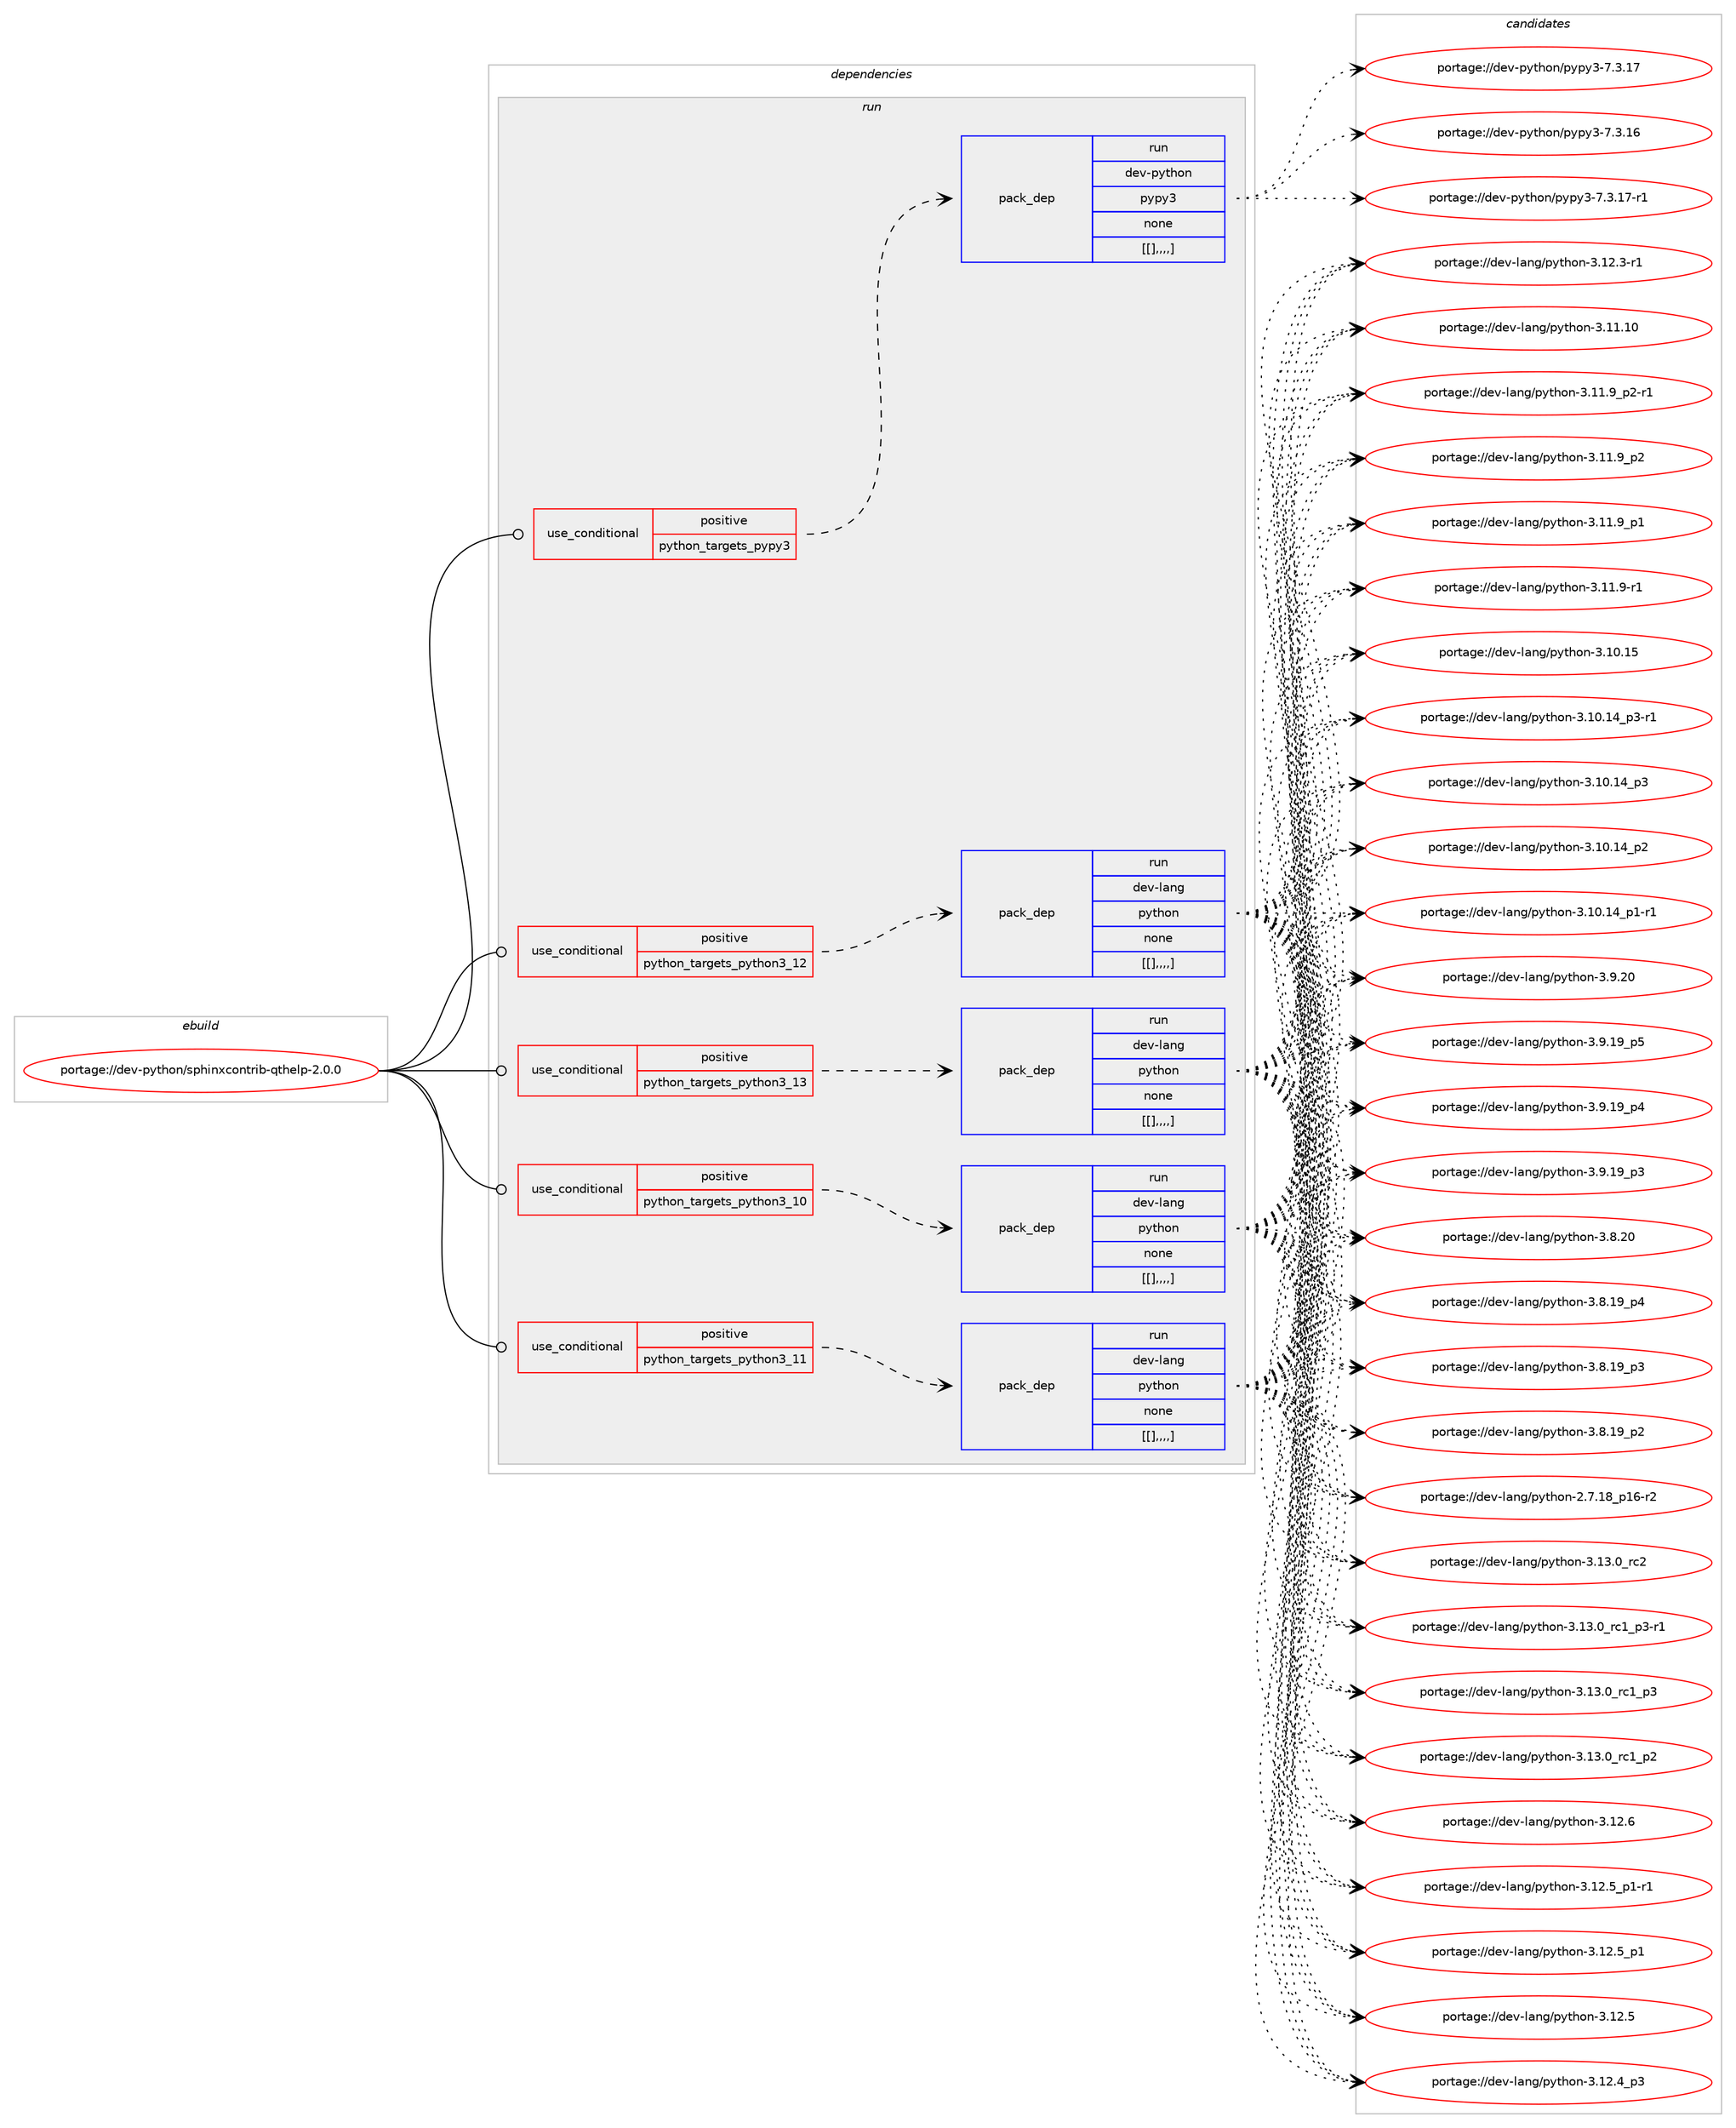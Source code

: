 digraph prolog {

# *************
# Graph options
# *************

newrank=true;
concentrate=true;
compound=true;
graph [rankdir=LR,fontname=Helvetica,fontsize=10,ranksep=1.5];#, ranksep=2.5, nodesep=0.2];
edge  [arrowhead=vee];
node  [fontname=Helvetica,fontsize=10];

# **********
# The ebuild
# **********

subgraph cluster_leftcol {
color=gray;
label=<<i>ebuild</i>>;
id [label="portage://dev-python/sphinxcontrib-qthelp-2.0.0", color=red, width=4, href="../dev-python/sphinxcontrib-qthelp-2.0.0.svg"];
}

# ****************
# The dependencies
# ****************

subgraph cluster_midcol {
color=gray;
label=<<i>dependencies</i>>;
subgraph cluster_compile {
fillcolor="#eeeeee";
style=filled;
label=<<i>compile</i>>;
}
subgraph cluster_compileandrun {
fillcolor="#eeeeee";
style=filled;
label=<<i>compile and run</i>>;
}
subgraph cluster_run {
fillcolor="#eeeeee";
style=filled;
label=<<i>run</i>>;
subgraph cond40964 {
dependency166387 [label=<<TABLE BORDER="0" CELLBORDER="1" CELLSPACING="0" CELLPADDING="4"><TR><TD ROWSPAN="3" CELLPADDING="10">use_conditional</TD></TR><TR><TD>positive</TD></TR><TR><TD>python_targets_pypy3</TD></TR></TABLE>>, shape=none, color=red];
subgraph pack124162 {
dependency166388 [label=<<TABLE BORDER="0" CELLBORDER="1" CELLSPACING="0" CELLPADDING="4" WIDTH="220"><TR><TD ROWSPAN="6" CELLPADDING="30">pack_dep</TD></TR><TR><TD WIDTH="110">run</TD></TR><TR><TD>dev-python</TD></TR><TR><TD>pypy3</TD></TR><TR><TD>none</TD></TR><TR><TD>[[],,,,]</TD></TR></TABLE>>, shape=none, color=blue];
}
dependency166387:e -> dependency166388:w [weight=20,style="dashed",arrowhead="vee"];
}
id:e -> dependency166387:w [weight=20,style="solid",arrowhead="odot"];
subgraph cond40965 {
dependency166389 [label=<<TABLE BORDER="0" CELLBORDER="1" CELLSPACING="0" CELLPADDING="4"><TR><TD ROWSPAN="3" CELLPADDING="10">use_conditional</TD></TR><TR><TD>positive</TD></TR><TR><TD>python_targets_python3_10</TD></TR></TABLE>>, shape=none, color=red];
subgraph pack124163 {
dependency166390 [label=<<TABLE BORDER="0" CELLBORDER="1" CELLSPACING="0" CELLPADDING="4" WIDTH="220"><TR><TD ROWSPAN="6" CELLPADDING="30">pack_dep</TD></TR><TR><TD WIDTH="110">run</TD></TR><TR><TD>dev-lang</TD></TR><TR><TD>python</TD></TR><TR><TD>none</TD></TR><TR><TD>[[],,,,]</TD></TR></TABLE>>, shape=none, color=blue];
}
dependency166389:e -> dependency166390:w [weight=20,style="dashed",arrowhead="vee"];
}
id:e -> dependency166389:w [weight=20,style="solid",arrowhead="odot"];
subgraph cond40966 {
dependency166391 [label=<<TABLE BORDER="0" CELLBORDER="1" CELLSPACING="0" CELLPADDING="4"><TR><TD ROWSPAN="3" CELLPADDING="10">use_conditional</TD></TR><TR><TD>positive</TD></TR><TR><TD>python_targets_python3_11</TD></TR></TABLE>>, shape=none, color=red];
subgraph pack124164 {
dependency166392 [label=<<TABLE BORDER="0" CELLBORDER="1" CELLSPACING="0" CELLPADDING="4" WIDTH="220"><TR><TD ROWSPAN="6" CELLPADDING="30">pack_dep</TD></TR><TR><TD WIDTH="110">run</TD></TR><TR><TD>dev-lang</TD></TR><TR><TD>python</TD></TR><TR><TD>none</TD></TR><TR><TD>[[],,,,]</TD></TR></TABLE>>, shape=none, color=blue];
}
dependency166391:e -> dependency166392:w [weight=20,style="dashed",arrowhead="vee"];
}
id:e -> dependency166391:w [weight=20,style="solid",arrowhead="odot"];
subgraph cond40967 {
dependency166393 [label=<<TABLE BORDER="0" CELLBORDER="1" CELLSPACING="0" CELLPADDING="4"><TR><TD ROWSPAN="3" CELLPADDING="10">use_conditional</TD></TR><TR><TD>positive</TD></TR><TR><TD>python_targets_python3_12</TD></TR></TABLE>>, shape=none, color=red];
subgraph pack124165 {
dependency166394 [label=<<TABLE BORDER="0" CELLBORDER="1" CELLSPACING="0" CELLPADDING="4" WIDTH="220"><TR><TD ROWSPAN="6" CELLPADDING="30">pack_dep</TD></TR><TR><TD WIDTH="110">run</TD></TR><TR><TD>dev-lang</TD></TR><TR><TD>python</TD></TR><TR><TD>none</TD></TR><TR><TD>[[],,,,]</TD></TR></TABLE>>, shape=none, color=blue];
}
dependency166393:e -> dependency166394:w [weight=20,style="dashed",arrowhead="vee"];
}
id:e -> dependency166393:w [weight=20,style="solid",arrowhead="odot"];
subgraph cond40968 {
dependency166395 [label=<<TABLE BORDER="0" CELLBORDER="1" CELLSPACING="0" CELLPADDING="4"><TR><TD ROWSPAN="3" CELLPADDING="10">use_conditional</TD></TR><TR><TD>positive</TD></TR><TR><TD>python_targets_python3_13</TD></TR></TABLE>>, shape=none, color=red];
subgraph pack124166 {
dependency166396 [label=<<TABLE BORDER="0" CELLBORDER="1" CELLSPACING="0" CELLPADDING="4" WIDTH="220"><TR><TD ROWSPAN="6" CELLPADDING="30">pack_dep</TD></TR><TR><TD WIDTH="110">run</TD></TR><TR><TD>dev-lang</TD></TR><TR><TD>python</TD></TR><TR><TD>none</TD></TR><TR><TD>[[],,,,]</TD></TR></TABLE>>, shape=none, color=blue];
}
dependency166395:e -> dependency166396:w [weight=20,style="dashed",arrowhead="vee"];
}
id:e -> dependency166395:w [weight=20,style="solid",arrowhead="odot"];
}
}

# **************
# The candidates
# **************

subgraph cluster_choices {
rank=same;
color=gray;
label=<<i>candidates</i>>;

subgraph choice124162 {
color=black;
nodesep=1;
choice100101118451121211161041111104711212111212151455546514649554511449 [label="portage://dev-python/pypy3-7.3.17-r1", color=red, width=4,href="../dev-python/pypy3-7.3.17-r1.svg"];
choice10010111845112121116104111110471121211121215145554651464955 [label="portage://dev-python/pypy3-7.3.17", color=red, width=4,href="../dev-python/pypy3-7.3.17.svg"];
choice10010111845112121116104111110471121211121215145554651464954 [label="portage://dev-python/pypy3-7.3.16", color=red, width=4,href="../dev-python/pypy3-7.3.16.svg"];
dependency166388:e -> choice100101118451121211161041111104711212111212151455546514649554511449:w [style=dotted,weight="100"];
dependency166388:e -> choice10010111845112121116104111110471121211121215145554651464955:w [style=dotted,weight="100"];
dependency166388:e -> choice10010111845112121116104111110471121211121215145554651464954:w [style=dotted,weight="100"];
}
subgraph choice124163 {
color=black;
nodesep=1;
choice10010111845108971101034711212111610411111045514649514648951149950 [label="portage://dev-lang/python-3.13.0_rc2", color=red, width=4,href="../dev-lang/python-3.13.0_rc2.svg"];
choice1001011184510897110103471121211161041111104551464951464895114994995112514511449 [label="portage://dev-lang/python-3.13.0_rc1_p3-r1", color=red, width=4,href="../dev-lang/python-3.13.0_rc1_p3-r1.svg"];
choice100101118451089711010347112121116104111110455146495146489511499499511251 [label="portage://dev-lang/python-3.13.0_rc1_p3", color=red, width=4,href="../dev-lang/python-3.13.0_rc1_p3.svg"];
choice100101118451089711010347112121116104111110455146495146489511499499511250 [label="portage://dev-lang/python-3.13.0_rc1_p2", color=red, width=4,href="../dev-lang/python-3.13.0_rc1_p2.svg"];
choice10010111845108971101034711212111610411111045514649504654 [label="portage://dev-lang/python-3.12.6", color=red, width=4,href="../dev-lang/python-3.12.6.svg"];
choice1001011184510897110103471121211161041111104551464950465395112494511449 [label="portage://dev-lang/python-3.12.5_p1-r1", color=red, width=4,href="../dev-lang/python-3.12.5_p1-r1.svg"];
choice100101118451089711010347112121116104111110455146495046539511249 [label="portage://dev-lang/python-3.12.5_p1", color=red, width=4,href="../dev-lang/python-3.12.5_p1.svg"];
choice10010111845108971101034711212111610411111045514649504653 [label="portage://dev-lang/python-3.12.5", color=red, width=4,href="../dev-lang/python-3.12.5.svg"];
choice100101118451089711010347112121116104111110455146495046529511251 [label="portage://dev-lang/python-3.12.4_p3", color=red, width=4,href="../dev-lang/python-3.12.4_p3.svg"];
choice100101118451089711010347112121116104111110455146495046514511449 [label="portage://dev-lang/python-3.12.3-r1", color=red, width=4,href="../dev-lang/python-3.12.3-r1.svg"];
choice1001011184510897110103471121211161041111104551464949464948 [label="portage://dev-lang/python-3.11.10", color=red, width=4,href="../dev-lang/python-3.11.10.svg"];
choice1001011184510897110103471121211161041111104551464949465795112504511449 [label="portage://dev-lang/python-3.11.9_p2-r1", color=red, width=4,href="../dev-lang/python-3.11.9_p2-r1.svg"];
choice100101118451089711010347112121116104111110455146494946579511250 [label="portage://dev-lang/python-3.11.9_p2", color=red, width=4,href="../dev-lang/python-3.11.9_p2.svg"];
choice100101118451089711010347112121116104111110455146494946579511249 [label="portage://dev-lang/python-3.11.9_p1", color=red, width=4,href="../dev-lang/python-3.11.9_p1.svg"];
choice100101118451089711010347112121116104111110455146494946574511449 [label="portage://dev-lang/python-3.11.9-r1", color=red, width=4,href="../dev-lang/python-3.11.9-r1.svg"];
choice1001011184510897110103471121211161041111104551464948464953 [label="portage://dev-lang/python-3.10.15", color=red, width=4,href="../dev-lang/python-3.10.15.svg"];
choice100101118451089711010347112121116104111110455146494846495295112514511449 [label="portage://dev-lang/python-3.10.14_p3-r1", color=red, width=4,href="../dev-lang/python-3.10.14_p3-r1.svg"];
choice10010111845108971101034711212111610411111045514649484649529511251 [label="portage://dev-lang/python-3.10.14_p3", color=red, width=4,href="../dev-lang/python-3.10.14_p3.svg"];
choice10010111845108971101034711212111610411111045514649484649529511250 [label="portage://dev-lang/python-3.10.14_p2", color=red, width=4,href="../dev-lang/python-3.10.14_p2.svg"];
choice100101118451089711010347112121116104111110455146494846495295112494511449 [label="portage://dev-lang/python-3.10.14_p1-r1", color=red, width=4,href="../dev-lang/python-3.10.14_p1-r1.svg"];
choice10010111845108971101034711212111610411111045514657465048 [label="portage://dev-lang/python-3.9.20", color=red, width=4,href="../dev-lang/python-3.9.20.svg"];
choice100101118451089711010347112121116104111110455146574649579511253 [label="portage://dev-lang/python-3.9.19_p5", color=red, width=4,href="../dev-lang/python-3.9.19_p5.svg"];
choice100101118451089711010347112121116104111110455146574649579511252 [label="portage://dev-lang/python-3.9.19_p4", color=red, width=4,href="../dev-lang/python-3.9.19_p4.svg"];
choice100101118451089711010347112121116104111110455146574649579511251 [label="portage://dev-lang/python-3.9.19_p3", color=red, width=4,href="../dev-lang/python-3.9.19_p3.svg"];
choice10010111845108971101034711212111610411111045514656465048 [label="portage://dev-lang/python-3.8.20", color=red, width=4,href="../dev-lang/python-3.8.20.svg"];
choice100101118451089711010347112121116104111110455146564649579511252 [label="portage://dev-lang/python-3.8.19_p4", color=red, width=4,href="../dev-lang/python-3.8.19_p4.svg"];
choice100101118451089711010347112121116104111110455146564649579511251 [label="portage://dev-lang/python-3.8.19_p3", color=red, width=4,href="../dev-lang/python-3.8.19_p3.svg"];
choice100101118451089711010347112121116104111110455146564649579511250 [label="portage://dev-lang/python-3.8.19_p2", color=red, width=4,href="../dev-lang/python-3.8.19_p2.svg"];
choice100101118451089711010347112121116104111110455046554649569511249544511450 [label="portage://dev-lang/python-2.7.18_p16-r2", color=red, width=4,href="../dev-lang/python-2.7.18_p16-r2.svg"];
dependency166390:e -> choice10010111845108971101034711212111610411111045514649514648951149950:w [style=dotted,weight="100"];
dependency166390:e -> choice1001011184510897110103471121211161041111104551464951464895114994995112514511449:w [style=dotted,weight="100"];
dependency166390:e -> choice100101118451089711010347112121116104111110455146495146489511499499511251:w [style=dotted,weight="100"];
dependency166390:e -> choice100101118451089711010347112121116104111110455146495146489511499499511250:w [style=dotted,weight="100"];
dependency166390:e -> choice10010111845108971101034711212111610411111045514649504654:w [style=dotted,weight="100"];
dependency166390:e -> choice1001011184510897110103471121211161041111104551464950465395112494511449:w [style=dotted,weight="100"];
dependency166390:e -> choice100101118451089711010347112121116104111110455146495046539511249:w [style=dotted,weight="100"];
dependency166390:e -> choice10010111845108971101034711212111610411111045514649504653:w [style=dotted,weight="100"];
dependency166390:e -> choice100101118451089711010347112121116104111110455146495046529511251:w [style=dotted,weight="100"];
dependency166390:e -> choice100101118451089711010347112121116104111110455146495046514511449:w [style=dotted,weight="100"];
dependency166390:e -> choice1001011184510897110103471121211161041111104551464949464948:w [style=dotted,weight="100"];
dependency166390:e -> choice1001011184510897110103471121211161041111104551464949465795112504511449:w [style=dotted,weight="100"];
dependency166390:e -> choice100101118451089711010347112121116104111110455146494946579511250:w [style=dotted,weight="100"];
dependency166390:e -> choice100101118451089711010347112121116104111110455146494946579511249:w [style=dotted,weight="100"];
dependency166390:e -> choice100101118451089711010347112121116104111110455146494946574511449:w [style=dotted,weight="100"];
dependency166390:e -> choice1001011184510897110103471121211161041111104551464948464953:w [style=dotted,weight="100"];
dependency166390:e -> choice100101118451089711010347112121116104111110455146494846495295112514511449:w [style=dotted,weight="100"];
dependency166390:e -> choice10010111845108971101034711212111610411111045514649484649529511251:w [style=dotted,weight="100"];
dependency166390:e -> choice10010111845108971101034711212111610411111045514649484649529511250:w [style=dotted,weight="100"];
dependency166390:e -> choice100101118451089711010347112121116104111110455146494846495295112494511449:w [style=dotted,weight="100"];
dependency166390:e -> choice10010111845108971101034711212111610411111045514657465048:w [style=dotted,weight="100"];
dependency166390:e -> choice100101118451089711010347112121116104111110455146574649579511253:w [style=dotted,weight="100"];
dependency166390:e -> choice100101118451089711010347112121116104111110455146574649579511252:w [style=dotted,weight="100"];
dependency166390:e -> choice100101118451089711010347112121116104111110455146574649579511251:w [style=dotted,weight="100"];
dependency166390:e -> choice10010111845108971101034711212111610411111045514656465048:w [style=dotted,weight="100"];
dependency166390:e -> choice100101118451089711010347112121116104111110455146564649579511252:w [style=dotted,weight="100"];
dependency166390:e -> choice100101118451089711010347112121116104111110455146564649579511251:w [style=dotted,weight="100"];
dependency166390:e -> choice100101118451089711010347112121116104111110455146564649579511250:w [style=dotted,weight="100"];
dependency166390:e -> choice100101118451089711010347112121116104111110455046554649569511249544511450:w [style=dotted,weight="100"];
}
subgraph choice124164 {
color=black;
nodesep=1;
choice10010111845108971101034711212111610411111045514649514648951149950 [label="portage://dev-lang/python-3.13.0_rc2", color=red, width=4,href="../dev-lang/python-3.13.0_rc2.svg"];
choice1001011184510897110103471121211161041111104551464951464895114994995112514511449 [label="portage://dev-lang/python-3.13.0_rc1_p3-r1", color=red, width=4,href="../dev-lang/python-3.13.0_rc1_p3-r1.svg"];
choice100101118451089711010347112121116104111110455146495146489511499499511251 [label="portage://dev-lang/python-3.13.0_rc1_p3", color=red, width=4,href="../dev-lang/python-3.13.0_rc1_p3.svg"];
choice100101118451089711010347112121116104111110455146495146489511499499511250 [label="portage://dev-lang/python-3.13.0_rc1_p2", color=red, width=4,href="../dev-lang/python-3.13.0_rc1_p2.svg"];
choice10010111845108971101034711212111610411111045514649504654 [label="portage://dev-lang/python-3.12.6", color=red, width=4,href="../dev-lang/python-3.12.6.svg"];
choice1001011184510897110103471121211161041111104551464950465395112494511449 [label="portage://dev-lang/python-3.12.5_p1-r1", color=red, width=4,href="../dev-lang/python-3.12.5_p1-r1.svg"];
choice100101118451089711010347112121116104111110455146495046539511249 [label="portage://dev-lang/python-3.12.5_p1", color=red, width=4,href="../dev-lang/python-3.12.5_p1.svg"];
choice10010111845108971101034711212111610411111045514649504653 [label="portage://dev-lang/python-3.12.5", color=red, width=4,href="../dev-lang/python-3.12.5.svg"];
choice100101118451089711010347112121116104111110455146495046529511251 [label="portage://dev-lang/python-3.12.4_p3", color=red, width=4,href="../dev-lang/python-3.12.4_p3.svg"];
choice100101118451089711010347112121116104111110455146495046514511449 [label="portage://dev-lang/python-3.12.3-r1", color=red, width=4,href="../dev-lang/python-3.12.3-r1.svg"];
choice1001011184510897110103471121211161041111104551464949464948 [label="portage://dev-lang/python-3.11.10", color=red, width=4,href="../dev-lang/python-3.11.10.svg"];
choice1001011184510897110103471121211161041111104551464949465795112504511449 [label="portage://dev-lang/python-3.11.9_p2-r1", color=red, width=4,href="../dev-lang/python-3.11.9_p2-r1.svg"];
choice100101118451089711010347112121116104111110455146494946579511250 [label="portage://dev-lang/python-3.11.9_p2", color=red, width=4,href="../dev-lang/python-3.11.9_p2.svg"];
choice100101118451089711010347112121116104111110455146494946579511249 [label="portage://dev-lang/python-3.11.9_p1", color=red, width=4,href="../dev-lang/python-3.11.9_p1.svg"];
choice100101118451089711010347112121116104111110455146494946574511449 [label="portage://dev-lang/python-3.11.9-r1", color=red, width=4,href="../dev-lang/python-3.11.9-r1.svg"];
choice1001011184510897110103471121211161041111104551464948464953 [label="portage://dev-lang/python-3.10.15", color=red, width=4,href="../dev-lang/python-3.10.15.svg"];
choice100101118451089711010347112121116104111110455146494846495295112514511449 [label="portage://dev-lang/python-3.10.14_p3-r1", color=red, width=4,href="../dev-lang/python-3.10.14_p3-r1.svg"];
choice10010111845108971101034711212111610411111045514649484649529511251 [label="portage://dev-lang/python-3.10.14_p3", color=red, width=4,href="../dev-lang/python-3.10.14_p3.svg"];
choice10010111845108971101034711212111610411111045514649484649529511250 [label="portage://dev-lang/python-3.10.14_p2", color=red, width=4,href="../dev-lang/python-3.10.14_p2.svg"];
choice100101118451089711010347112121116104111110455146494846495295112494511449 [label="portage://dev-lang/python-3.10.14_p1-r1", color=red, width=4,href="../dev-lang/python-3.10.14_p1-r1.svg"];
choice10010111845108971101034711212111610411111045514657465048 [label="portage://dev-lang/python-3.9.20", color=red, width=4,href="../dev-lang/python-3.9.20.svg"];
choice100101118451089711010347112121116104111110455146574649579511253 [label="portage://dev-lang/python-3.9.19_p5", color=red, width=4,href="../dev-lang/python-3.9.19_p5.svg"];
choice100101118451089711010347112121116104111110455146574649579511252 [label="portage://dev-lang/python-3.9.19_p4", color=red, width=4,href="../dev-lang/python-3.9.19_p4.svg"];
choice100101118451089711010347112121116104111110455146574649579511251 [label="portage://dev-lang/python-3.9.19_p3", color=red, width=4,href="../dev-lang/python-3.9.19_p3.svg"];
choice10010111845108971101034711212111610411111045514656465048 [label="portage://dev-lang/python-3.8.20", color=red, width=4,href="../dev-lang/python-3.8.20.svg"];
choice100101118451089711010347112121116104111110455146564649579511252 [label="portage://dev-lang/python-3.8.19_p4", color=red, width=4,href="../dev-lang/python-3.8.19_p4.svg"];
choice100101118451089711010347112121116104111110455146564649579511251 [label="portage://dev-lang/python-3.8.19_p3", color=red, width=4,href="../dev-lang/python-3.8.19_p3.svg"];
choice100101118451089711010347112121116104111110455146564649579511250 [label="portage://dev-lang/python-3.8.19_p2", color=red, width=4,href="../dev-lang/python-3.8.19_p2.svg"];
choice100101118451089711010347112121116104111110455046554649569511249544511450 [label="portage://dev-lang/python-2.7.18_p16-r2", color=red, width=4,href="../dev-lang/python-2.7.18_p16-r2.svg"];
dependency166392:e -> choice10010111845108971101034711212111610411111045514649514648951149950:w [style=dotted,weight="100"];
dependency166392:e -> choice1001011184510897110103471121211161041111104551464951464895114994995112514511449:w [style=dotted,weight="100"];
dependency166392:e -> choice100101118451089711010347112121116104111110455146495146489511499499511251:w [style=dotted,weight="100"];
dependency166392:e -> choice100101118451089711010347112121116104111110455146495146489511499499511250:w [style=dotted,weight="100"];
dependency166392:e -> choice10010111845108971101034711212111610411111045514649504654:w [style=dotted,weight="100"];
dependency166392:e -> choice1001011184510897110103471121211161041111104551464950465395112494511449:w [style=dotted,weight="100"];
dependency166392:e -> choice100101118451089711010347112121116104111110455146495046539511249:w [style=dotted,weight="100"];
dependency166392:e -> choice10010111845108971101034711212111610411111045514649504653:w [style=dotted,weight="100"];
dependency166392:e -> choice100101118451089711010347112121116104111110455146495046529511251:w [style=dotted,weight="100"];
dependency166392:e -> choice100101118451089711010347112121116104111110455146495046514511449:w [style=dotted,weight="100"];
dependency166392:e -> choice1001011184510897110103471121211161041111104551464949464948:w [style=dotted,weight="100"];
dependency166392:e -> choice1001011184510897110103471121211161041111104551464949465795112504511449:w [style=dotted,weight="100"];
dependency166392:e -> choice100101118451089711010347112121116104111110455146494946579511250:w [style=dotted,weight="100"];
dependency166392:e -> choice100101118451089711010347112121116104111110455146494946579511249:w [style=dotted,weight="100"];
dependency166392:e -> choice100101118451089711010347112121116104111110455146494946574511449:w [style=dotted,weight="100"];
dependency166392:e -> choice1001011184510897110103471121211161041111104551464948464953:w [style=dotted,weight="100"];
dependency166392:e -> choice100101118451089711010347112121116104111110455146494846495295112514511449:w [style=dotted,weight="100"];
dependency166392:e -> choice10010111845108971101034711212111610411111045514649484649529511251:w [style=dotted,weight="100"];
dependency166392:e -> choice10010111845108971101034711212111610411111045514649484649529511250:w [style=dotted,weight="100"];
dependency166392:e -> choice100101118451089711010347112121116104111110455146494846495295112494511449:w [style=dotted,weight="100"];
dependency166392:e -> choice10010111845108971101034711212111610411111045514657465048:w [style=dotted,weight="100"];
dependency166392:e -> choice100101118451089711010347112121116104111110455146574649579511253:w [style=dotted,weight="100"];
dependency166392:e -> choice100101118451089711010347112121116104111110455146574649579511252:w [style=dotted,weight="100"];
dependency166392:e -> choice100101118451089711010347112121116104111110455146574649579511251:w [style=dotted,weight="100"];
dependency166392:e -> choice10010111845108971101034711212111610411111045514656465048:w [style=dotted,weight="100"];
dependency166392:e -> choice100101118451089711010347112121116104111110455146564649579511252:w [style=dotted,weight="100"];
dependency166392:e -> choice100101118451089711010347112121116104111110455146564649579511251:w [style=dotted,weight="100"];
dependency166392:e -> choice100101118451089711010347112121116104111110455146564649579511250:w [style=dotted,weight="100"];
dependency166392:e -> choice100101118451089711010347112121116104111110455046554649569511249544511450:w [style=dotted,weight="100"];
}
subgraph choice124165 {
color=black;
nodesep=1;
choice10010111845108971101034711212111610411111045514649514648951149950 [label="portage://dev-lang/python-3.13.0_rc2", color=red, width=4,href="../dev-lang/python-3.13.0_rc2.svg"];
choice1001011184510897110103471121211161041111104551464951464895114994995112514511449 [label="portage://dev-lang/python-3.13.0_rc1_p3-r1", color=red, width=4,href="../dev-lang/python-3.13.0_rc1_p3-r1.svg"];
choice100101118451089711010347112121116104111110455146495146489511499499511251 [label="portage://dev-lang/python-3.13.0_rc1_p3", color=red, width=4,href="../dev-lang/python-3.13.0_rc1_p3.svg"];
choice100101118451089711010347112121116104111110455146495146489511499499511250 [label="portage://dev-lang/python-3.13.0_rc1_p2", color=red, width=4,href="../dev-lang/python-3.13.0_rc1_p2.svg"];
choice10010111845108971101034711212111610411111045514649504654 [label="portage://dev-lang/python-3.12.6", color=red, width=4,href="../dev-lang/python-3.12.6.svg"];
choice1001011184510897110103471121211161041111104551464950465395112494511449 [label="portage://dev-lang/python-3.12.5_p1-r1", color=red, width=4,href="../dev-lang/python-3.12.5_p1-r1.svg"];
choice100101118451089711010347112121116104111110455146495046539511249 [label="portage://dev-lang/python-3.12.5_p1", color=red, width=4,href="../dev-lang/python-3.12.5_p1.svg"];
choice10010111845108971101034711212111610411111045514649504653 [label="portage://dev-lang/python-3.12.5", color=red, width=4,href="../dev-lang/python-3.12.5.svg"];
choice100101118451089711010347112121116104111110455146495046529511251 [label="portage://dev-lang/python-3.12.4_p3", color=red, width=4,href="../dev-lang/python-3.12.4_p3.svg"];
choice100101118451089711010347112121116104111110455146495046514511449 [label="portage://dev-lang/python-3.12.3-r1", color=red, width=4,href="../dev-lang/python-3.12.3-r1.svg"];
choice1001011184510897110103471121211161041111104551464949464948 [label="portage://dev-lang/python-3.11.10", color=red, width=4,href="../dev-lang/python-3.11.10.svg"];
choice1001011184510897110103471121211161041111104551464949465795112504511449 [label="portage://dev-lang/python-3.11.9_p2-r1", color=red, width=4,href="../dev-lang/python-3.11.9_p2-r1.svg"];
choice100101118451089711010347112121116104111110455146494946579511250 [label="portage://dev-lang/python-3.11.9_p2", color=red, width=4,href="../dev-lang/python-3.11.9_p2.svg"];
choice100101118451089711010347112121116104111110455146494946579511249 [label="portage://dev-lang/python-3.11.9_p1", color=red, width=4,href="../dev-lang/python-3.11.9_p1.svg"];
choice100101118451089711010347112121116104111110455146494946574511449 [label="portage://dev-lang/python-3.11.9-r1", color=red, width=4,href="../dev-lang/python-3.11.9-r1.svg"];
choice1001011184510897110103471121211161041111104551464948464953 [label="portage://dev-lang/python-3.10.15", color=red, width=4,href="../dev-lang/python-3.10.15.svg"];
choice100101118451089711010347112121116104111110455146494846495295112514511449 [label="portage://dev-lang/python-3.10.14_p3-r1", color=red, width=4,href="../dev-lang/python-3.10.14_p3-r1.svg"];
choice10010111845108971101034711212111610411111045514649484649529511251 [label="portage://dev-lang/python-3.10.14_p3", color=red, width=4,href="../dev-lang/python-3.10.14_p3.svg"];
choice10010111845108971101034711212111610411111045514649484649529511250 [label="portage://dev-lang/python-3.10.14_p2", color=red, width=4,href="../dev-lang/python-3.10.14_p2.svg"];
choice100101118451089711010347112121116104111110455146494846495295112494511449 [label="portage://dev-lang/python-3.10.14_p1-r1", color=red, width=4,href="../dev-lang/python-3.10.14_p1-r1.svg"];
choice10010111845108971101034711212111610411111045514657465048 [label="portage://dev-lang/python-3.9.20", color=red, width=4,href="../dev-lang/python-3.9.20.svg"];
choice100101118451089711010347112121116104111110455146574649579511253 [label="portage://dev-lang/python-3.9.19_p5", color=red, width=4,href="../dev-lang/python-3.9.19_p5.svg"];
choice100101118451089711010347112121116104111110455146574649579511252 [label="portage://dev-lang/python-3.9.19_p4", color=red, width=4,href="../dev-lang/python-3.9.19_p4.svg"];
choice100101118451089711010347112121116104111110455146574649579511251 [label="portage://dev-lang/python-3.9.19_p3", color=red, width=4,href="../dev-lang/python-3.9.19_p3.svg"];
choice10010111845108971101034711212111610411111045514656465048 [label="portage://dev-lang/python-3.8.20", color=red, width=4,href="../dev-lang/python-3.8.20.svg"];
choice100101118451089711010347112121116104111110455146564649579511252 [label="portage://dev-lang/python-3.8.19_p4", color=red, width=4,href="../dev-lang/python-3.8.19_p4.svg"];
choice100101118451089711010347112121116104111110455146564649579511251 [label="portage://dev-lang/python-3.8.19_p3", color=red, width=4,href="../dev-lang/python-3.8.19_p3.svg"];
choice100101118451089711010347112121116104111110455146564649579511250 [label="portage://dev-lang/python-3.8.19_p2", color=red, width=4,href="../dev-lang/python-3.8.19_p2.svg"];
choice100101118451089711010347112121116104111110455046554649569511249544511450 [label="portage://dev-lang/python-2.7.18_p16-r2", color=red, width=4,href="../dev-lang/python-2.7.18_p16-r2.svg"];
dependency166394:e -> choice10010111845108971101034711212111610411111045514649514648951149950:w [style=dotted,weight="100"];
dependency166394:e -> choice1001011184510897110103471121211161041111104551464951464895114994995112514511449:w [style=dotted,weight="100"];
dependency166394:e -> choice100101118451089711010347112121116104111110455146495146489511499499511251:w [style=dotted,weight="100"];
dependency166394:e -> choice100101118451089711010347112121116104111110455146495146489511499499511250:w [style=dotted,weight="100"];
dependency166394:e -> choice10010111845108971101034711212111610411111045514649504654:w [style=dotted,weight="100"];
dependency166394:e -> choice1001011184510897110103471121211161041111104551464950465395112494511449:w [style=dotted,weight="100"];
dependency166394:e -> choice100101118451089711010347112121116104111110455146495046539511249:w [style=dotted,weight="100"];
dependency166394:e -> choice10010111845108971101034711212111610411111045514649504653:w [style=dotted,weight="100"];
dependency166394:e -> choice100101118451089711010347112121116104111110455146495046529511251:w [style=dotted,weight="100"];
dependency166394:e -> choice100101118451089711010347112121116104111110455146495046514511449:w [style=dotted,weight="100"];
dependency166394:e -> choice1001011184510897110103471121211161041111104551464949464948:w [style=dotted,weight="100"];
dependency166394:e -> choice1001011184510897110103471121211161041111104551464949465795112504511449:w [style=dotted,weight="100"];
dependency166394:e -> choice100101118451089711010347112121116104111110455146494946579511250:w [style=dotted,weight="100"];
dependency166394:e -> choice100101118451089711010347112121116104111110455146494946579511249:w [style=dotted,weight="100"];
dependency166394:e -> choice100101118451089711010347112121116104111110455146494946574511449:w [style=dotted,weight="100"];
dependency166394:e -> choice1001011184510897110103471121211161041111104551464948464953:w [style=dotted,weight="100"];
dependency166394:e -> choice100101118451089711010347112121116104111110455146494846495295112514511449:w [style=dotted,weight="100"];
dependency166394:e -> choice10010111845108971101034711212111610411111045514649484649529511251:w [style=dotted,weight="100"];
dependency166394:e -> choice10010111845108971101034711212111610411111045514649484649529511250:w [style=dotted,weight="100"];
dependency166394:e -> choice100101118451089711010347112121116104111110455146494846495295112494511449:w [style=dotted,weight="100"];
dependency166394:e -> choice10010111845108971101034711212111610411111045514657465048:w [style=dotted,weight="100"];
dependency166394:e -> choice100101118451089711010347112121116104111110455146574649579511253:w [style=dotted,weight="100"];
dependency166394:e -> choice100101118451089711010347112121116104111110455146574649579511252:w [style=dotted,weight="100"];
dependency166394:e -> choice100101118451089711010347112121116104111110455146574649579511251:w [style=dotted,weight="100"];
dependency166394:e -> choice10010111845108971101034711212111610411111045514656465048:w [style=dotted,weight="100"];
dependency166394:e -> choice100101118451089711010347112121116104111110455146564649579511252:w [style=dotted,weight="100"];
dependency166394:e -> choice100101118451089711010347112121116104111110455146564649579511251:w [style=dotted,weight="100"];
dependency166394:e -> choice100101118451089711010347112121116104111110455146564649579511250:w [style=dotted,weight="100"];
dependency166394:e -> choice100101118451089711010347112121116104111110455046554649569511249544511450:w [style=dotted,weight="100"];
}
subgraph choice124166 {
color=black;
nodesep=1;
choice10010111845108971101034711212111610411111045514649514648951149950 [label="portage://dev-lang/python-3.13.0_rc2", color=red, width=4,href="../dev-lang/python-3.13.0_rc2.svg"];
choice1001011184510897110103471121211161041111104551464951464895114994995112514511449 [label="portage://dev-lang/python-3.13.0_rc1_p3-r1", color=red, width=4,href="../dev-lang/python-3.13.0_rc1_p3-r1.svg"];
choice100101118451089711010347112121116104111110455146495146489511499499511251 [label="portage://dev-lang/python-3.13.0_rc1_p3", color=red, width=4,href="../dev-lang/python-3.13.0_rc1_p3.svg"];
choice100101118451089711010347112121116104111110455146495146489511499499511250 [label="portage://dev-lang/python-3.13.0_rc1_p2", color=red, width=4,href="../dev-lang/python-3.13.0_rc1_p2.svg"];
choice10010111845108971101034711212111610411111045514649504654 [label="portage://dev-lang/python-3.12.6", color=red, width=4,href="../dev-lang/python-3.12.6.svg"];
choice1001011184510897110103471121211161041111104551464950465395112494511449 [label="portage://dev-lang/python-3.12.5_p1-r1", color=red, width=4,href="../dev-lang/python-3.12.5_p1-r1.svg"];
choice100101118451089711010347112121116104111110455146495046539511249 [label="portage://dev-lang/python-3.12.5_p1", color=red, width=4,href="../dev-lang/python-3.12.5_p1.svg"];
choice10010111845108971101034711212111610411111045514649504653 [label="portage://dev-lang/python-3.12.5", color=red, width=4,href="../dev-lang/python-3.12.5.svg"];
choice100101118451089711010347112121116104111110455146495046529511251 [label="portage://dev-lang/python-3.12.4_p3", color=red, width=4,href="../dev-lang/python-3.12.4_p3.svg"];
choice100101118451089711010347112121116104111110455146495046514511449 [label="portage://dev-lang/python-3.12.3-r1", color=red, width=4,href="../dev-lang/python-3.12.3-r1.svg"];
choice1001011184510897110103471121211161041111104551464949464948 [label="portage://dev-lang/python-3.11.10", color=red, width=4,href="../dev-lang/python-3.11.10.svg"];
choice1001011184510897110103471121211161041111104551464949465795112504511449 [label="portage://dev-lang/python-3.11.9_p2-r1", color=red, width=4,href="../dev-lang/python-3.11.9_p2-r1.svg"];
choice100101118451089711010347112121116104111110455146494946579511250 [label="portage://dev-lang/python-3.11.9_p2", color=red, width=4,href="../dev-lang/python-3.11.9_p2.svg"];
choice100101118451089711010347112121116104111110455146494946579511249 [label="portage://dev-lang/python-3.11.9_p1", color=red, width=4,href="../dev-lang/python-3.11.9_p1.svg"];
choice100101118451089711010347112121116104111110455146494946574511449 [label="portage://dev-lang/python-3.11.9-r1", color=red, width=4,href="../dev-lang/python-3.11.9-r1.svg"];
choice1001011184510897110103471121211161041111104551464948464953 [label="portage://dev-lang/python-3.10.15", color=red, width=4,href="../dev-lang/python-3.10.15.svg"];
choice100101118451089711010347112121116104111110455146494846495295112514511449 [label="portage://dev-lang/python-3.10.14_p3-r1", color=red, width=4,href="../dev-lang/python-3.10.14_p3-r1.svg"];
choice10010111845108971101034711212111610411111045514649484649529511251 [label="portage://dev-lang/python-3.10.14_p3", color=red, width=4,href="../dev-lang/python-3.10.14_p3.svg"];
choice10010111845108971101034711212111610411111045514649484649529511250 [label="portage://dev-lang/python-3.10.14_p2", color=red, width=4,href="../dev-lang/python-3.10.14_p2.svg"];
choice100101118451089711010347112121116104111110455146494846495295112494511449 [label="portage://dev-lang/python-3.10.14_p1-r1", color=red, width=4,href="../dev-lang/python-3.10.14_p1-r1.svg"];
choice10010111845108971101034711212111610411111045514657465048 [label="portage://dev-lang/python-3.9.20", color=red, width=4,href="../dev-lang/python-3.9.20.svg"];
choice100101118451089711010347112121116104111110455146574649579511253 [label="portage://dev-lang/python-3.9.19_p5", color=red, width=4,href="../dev-lang/python-3.9.19_p5.svg"];
choice100101118451089711010347112121116104111110455146574649579511252 [label="portage://dev-lang/python-3.9.19_p4", color=red, width=4,href="../dev-lang/python-3.9.19_p4.svg"];
choice100101118451089711010347112121116104111110455146574649579511251 [label="portage://dev-lang/python-3.9.19_p3", color=red, width=4,href="../dev-lang/python-3.9.19_p3.svg"];
choice10010111845108971101034711212111610411111045514656465048 [label="portage://dev-lang/python-3.8.20", color=red, width=4,href="../dev-lang/python-3.8.20.svg"];
choice100101118451089711010347112121116104111110455146564649579511252 [label="portage://dev-lang/python-3.8.19_p4", color=red, width=4,href="../dev-lang/python-3.8.19_p4.svg"];
choice100101118451089711010347112121116104111110455146564649579511251 [label="portage://dev-lang/python-3.8.19_p3", color=red, width=4,href="../dev-lang/python-3.8.19_p3.svg"];
choice100101118451089711010347112121116104111110455146564649579511250 [label="portage://dev-lang/python-3.8.19_p2", color=red, width=4,href="../dev-lang/python-3.8.19_p2.svg"];
choice100101118451089711010347112121116104111110455046554649569511249544511450 [label="portage://dev-lang/python-2.7.18_p16-r2", color=red, width=4,href="../dev-lang/python-2.7.18_p16-r2.svg"];
dependency166396:e -> choice10010111845108971101034711212111610411111045514649514648951149950:w [style=dotted,weight="100"];
dependency166396:e -> choice1001011184510897110103471121211161041111104551464951464895114994995112514511449:w [style=dotted,weight="100"];
dependency166396:e -> choice100101118451089711010347112121116104111110455146495146489511499499511251:w [style=dotted,weight="100"];
dependency166396:e -> choice100101118451089711010347112121116104111110455146495146489511499499511250:w [style=dotted,weight="100"];
dependency166396:e -> choice10010111845108971101034711212111610411111045514649504654:w [style=dotted,weight="100"];
dependency166396:e -> choice1001011184510897110103471121211161041111104551464950465395112494511449:w [style=dotted,weight="100"];
dependency166396:e -> choice100101118451089711010347112121116104111110455146495046539511249:w [style=dotted,weight="100"];
dependency166396:e -> choice10010111845108971101034711212111610411111045514649504653:w [style=dotted,weight="100"];
dependency166396:e -> choice100101118451089711010347112121116104111110455146495046529511251:w [style=dotted,weight="100"];
dependency166396:e -> choice100101118451089711010347112121116104111110455146495046514511449:w [style=dotted,weight="100"];
dependency166396:e -> choice1001011184510897110103471121211161041111104551464949464948:w [style=dotted,weight="100"];
dependency166396:e -> choice1001011184510897110103471121211161041111104551464949465795112504511449:w [style=dotted,weight="100"];
dependency166396:e -> choice100101118451089711010347112121116104111110455146494946579511250:w [style=dotted,weight="100"];
dependency166396:e -> choice100101118451089711010347112121116104111110455146494946579511249:w [style=dotted,weight="100"];
dependency166396:e -> choice100101118451089711010347112121116104111110455146494946574511449:w [style=dotted,weight="100"];
dependency166396:e -> choice1001011184510897110103471121211161041111104551464948464953:w [style=dotted,weight="100"];
dependency166396:e -> choice100101118451089711010347112121116104111110455146494846495295112514511449:w [style=dotted,weight="100"];
dependency166396:e -> choice10010111845108971101034711212111610411111045514649484649529511251:w [style=dotted,weight="100"];
dependency166396:e -> choice10010111845108971101034711212111610411111045514649484649529511250:w [style=dotted,weight="100"];
dependency166396:e -> choice100101118451089711010347112121116104111110455146494846495295112494511449:w [style=dotted,weight="100"];
dependency166396:e -> choice10010111845108971101034711212111610411111045514657465048:w [style=dotted,weight="100"];
dependency166396:e -> choice100101118451089711010347112121116104111110455146574649579511253:w [style=dotted,weight="100"];
dependency166396:e -> choice100101118451089711010347112121116104111110455146574649579511252:w [style=dotted,weight="100"];
dependency166396:e -> choice100101118451089711010347112121116104111110455146574649579511251:w [style=dotted,weight="100"];
dependency166396:e -> choice10010111845108971101034711212111610411111045514656465048:w [style=dotted,weight="100"];
dependency166396:e -> choice100101118451089711010347112121116104111110455146564649579511252:w [style=dotted,weight="100"];
dependency166396:e -> choice100101118451089711010347112121116104111110455146564649579511251:w [style=dotted,weight="100"];
dependency166396:e -> choice100101118451089711010347112121116104111110455146564649579511250:w [style=dotted,weight="100"];
dependency166396:e -> choice100101118451089711010347112121116104111110455046554649569511249544511450:w [style=dotted,weight="100"];
}
}

}
